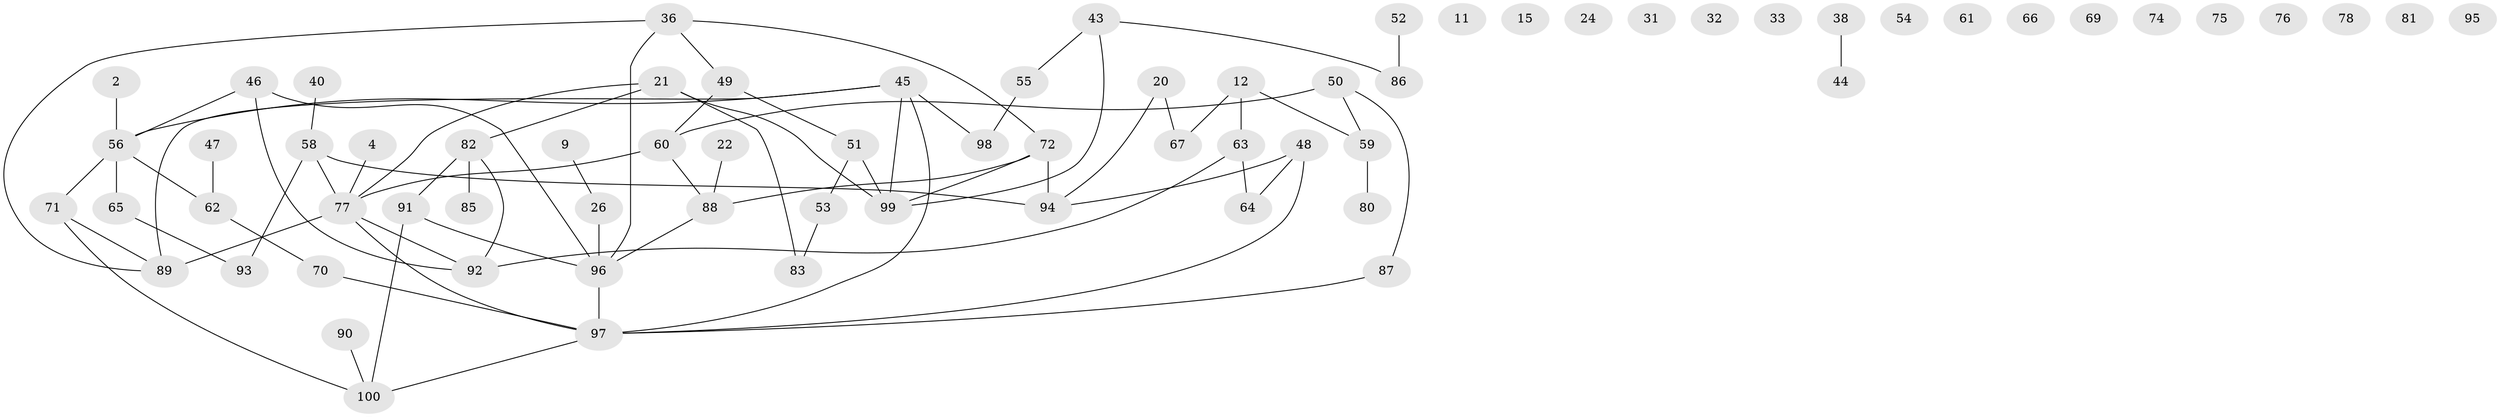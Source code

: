 // original degree distribution, {3: 0.23, 1: 0.17, 2: 0.23, 0: 0.16, 4: 0.1, 5: 0.08, 6: 0.03}
// Generated by graph-tools (version 1.1) at 2025/43/03/04/25 21:43:33]
// undirected, 70 vertices, 77 edges
graph export_dot {
graph [start="1"]
  node [color=gray90,style=filled];
  2;
  4;
  9;
  11;
  12;
  15;
  20;
  21;
  22;
  24;
  26;
  31;
  32;
  33;
  36 [super="+19"];
  38;
  40;
  43;
  44;
  45;
  46;
  47;
  48 [super="+37"];
  49 [super="+7+28"];
  50;
  51;
  52;
  53;
  54;
  55;
  56;
  58 [super="+29"];
  59;
  60 [super="+14"];
  61;
  62;
  63 [super="+42"];
  64;
  65;
  66;
  67;
  69;
  70;
  71;
  72 [super="+10"];
  74;
  75;
  76;
  77 [super="+5+34"];
  78;
  80;
  81;
  82;
  83 [super="+23"];
  85;
  86;
  87;
  88;
  89 [super="+73"];
  90;
  91 [super="+25"];
  92 [super="+16+57"];
  93;
  94 [super="+1"];
  95;
  96 [super="+30+79+84"];
  97 [super="+68"];
  98;
  99 [super="+39"];
  100;
  2 -- 56;
  4 -- 77;
  9 -- 26;
  12 -- 59;
  12 -- 63 [weight=2];
  12 -- 67;
  20 -- 67;
  20 -- 94;
  21 -- 77 [weight=2];
  21 -- 82;
  21 -- 83;
  21 -- 99;
  22 -- 88;
  26 -- 96;
  36 -- 49;
  36 -- 72;
  36 -- 89;
  36 -- 96;
  38 -- 44;
  40 -- 58;
  43 -- 55;
  43 -- 86;
  43 -- 99;
  45 -- 56;
  45 -- 97;
  45 -- 98;
  45 -- 89;
  45 -- 99;
  46 -- 56;
  46 -- 92;
  46 -- 96;
  47 -- 62;
  48 -- 64;
  48 -- 97;
  48 -- 94;
  49 -- 51;
  49 -- 60 [weight=2];
  50 -- 59;
  50 -- 60;
  50 -- 87;
  51 -- 53;
  51 -- 99;
  52 -- 86;
  53 -- 83;
  55 -- 98;
  56 -- 62;
  56 -- 65;
  56 -- 71;
  58 -- 93;
  58 -- 94 [weight=2];
  58 -- 77;
  59 -- 80;
  60 -- 88;
  60 -- 77;
  62 -- 70;
  63 -- 92;
  63 -- 64;
  65 -- 93;
  70 -- 97;
  71 -- 100;
  71 -- 89;
  72 -- 88;
  72 -- 94;
  72 -- 99;
  77 -- 89 [weight=2];
  77 -- 92 [weight=2];
  77 -- 97;
  82 -- 85;
  82 -- 91;
  82 -- 92;
  87 -- 97;
  88 -- 96;
  90 -- 100;
  91 -- 96;
  91 -- 100;
  96 -- 97 [weight=3];
  97 -- 100;
}
